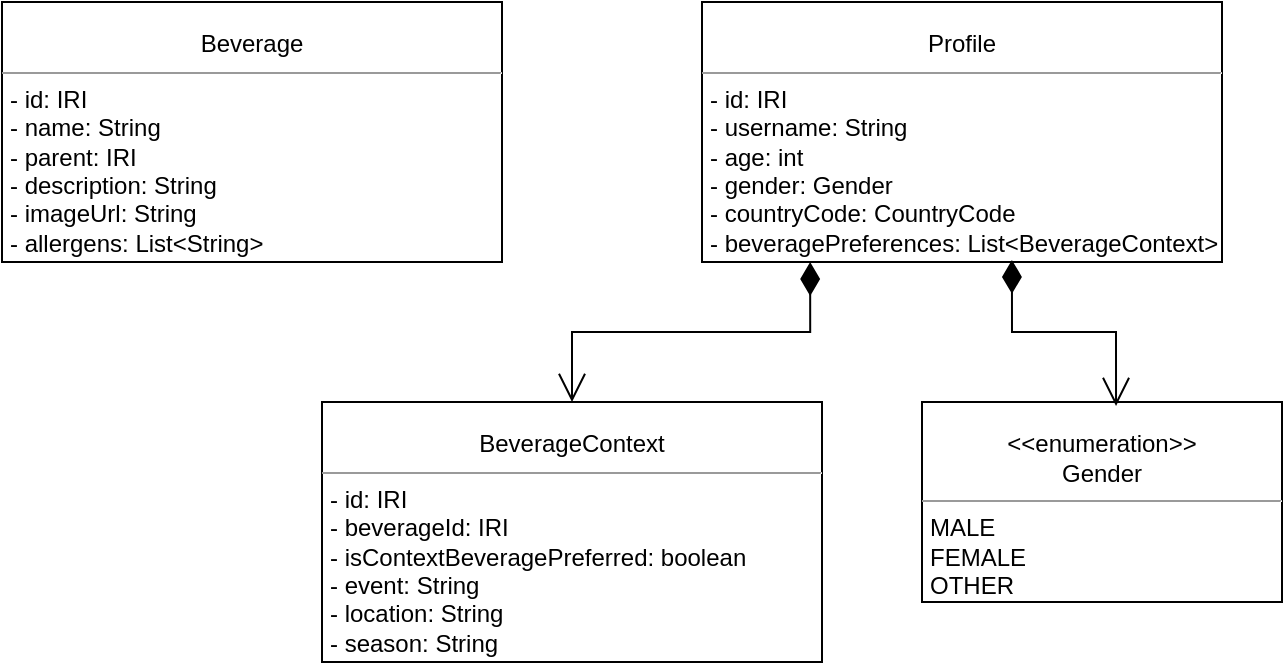 <mxfile version="15.8.3" type="device"><diagram name="Page-1" id="c4acf3e9-155e-7222-9cf6-157b1a14988f"><mxGraphModel dx="1426" dy="-349" grid="1" gridSize="10" guides="1" tooltips="1" connect="1" arrows="1" fold="1" page="1" pageScale="1" pageWidth="827" pageHeight="1169" background="none" math="0" shadow="0"><root><mxCell id="0"/><mxCell id="1" parent="0"/><mxCell id="agIKh_62XYcRRcPzMzJE-1" value="&lt;div align=&quot;center&quot;&gt;&lt;br&gt;&lt;/div&gt;&lt;div align=&quot;center&quot;&gt;Beverage&lt;/div&gt;&lt;hr size=&quot;1&quot;&gt;&lt;p style=&quot;margin: 0px ; margin-left: 4px&quot;&gt;- id: IRI&lt;/p&gt;&lt;p style=&quot;margin: 0px ; margin-left: 4px&quot;&gt;- name: String&lt;/p&gt;&lt;p style=&quot;margin: 0px ; margin-left: 4px&quot;&gt;- parent: IRI&lt;/p&gt;&lt;p style=&quot;margin: 0px ; margin-left: 4px&quot;&gt;- description: String&lt;/p&gt;&lt;p style=&quot;margin: 0px ; margin-left: 4px&quot;&gt;- imageUrl: String&lt;/p&gt;&lt;p style=&quot;margin: 0px ; margin-left: 4px&quot;&gt;- allergens: List&amp;lt;String&amp;gt;&lt;br&gt;&lt;/p&gt;&lt;hr size=&quot;1&quot;&gt;&lt;p style=&quot;margin: 0px ; margin-left: 4px&quot;&gt;&lt;br&gt;&lt;/p&gt;&lt;div&gt;&lt;br&gt;&lt;/div&gt;" style="verticalAlign=top;align=left;overflow=fill;fontSize=12;fontFamily=Helvetica;html=1;rounded=0;shadow=0;comic=0;labelBackgroundColor=none;strokeWidth=1" vertex="1" parent="1"><mxGeometry x="110" y="1200" width="250" height="130" as="geometry"/></mxCell><mxCell id="agIKh_62XYcRRcPzMzJE-2" value="&lt;div align=&quot;center&quot;&gt;&lt;br&gt;&lt;/div&gt;&lt;div align=&quot;center&quot;&gt;BeverageContext&lt;/div&gt;&lt;hr size=&quot;1&quot;&gt;&lt;p style=&quot;margin: 0px ; margin-left: 4px&quot;&gt;- id: IRI&lt;/p&gt;&lt;p style=&quot;margin: 0px ; margin-left: 4px&quot;&gt;- beverageId: IRI&lt;/p&gt;&lt;p style=&quot;margin: 0px ; margin-left: 4px&quot;&gt;- isContextBeveragePreferred: boolean&lt;/p&gt;&lt;p style=&quot;margin: 0px ; margin-left: 4px&quot;&gt;- event: String&lt;/p&gt;&lt;p style=&quot;margin: 0px ; margin-left: 4px&quot;&gt;- location: String&lt;/p&gt;&lt;p style=&quot;margin: 0px ; margin-left: 4px&quot;&gt;- season: String&lt;br&gt;&lt;/p&gt;&lt;hr size=&quot;1&quot;&gt;&lt;p style=&quot;margin: 0px ; margin-left: 4px&quot;&gt;&lt;br&gt;&lt;/p&gt;&lt;div&gt;&lt;br&gt;&lt;/div&gt;" style="verticalAlign=top;align=left;overflow=fill;fontSize=12;fontFamily=Helvetica;html=1;rounded=0;shadow=0;comic=0;labelBackgroundColor=none;strokeWidth=1" vertex="1" parent="1"><mxGeometry x="270" y="1400" width="250" height="130" as="geometry"/></mxCell><mxCell id="agIKh_62XYcRRcPzMzJE-3" value="&lt;div align=&quot;center&quot;&gt;&lt;br&gt;&lt;/div&gt;&lt;div align=&quot;center&quot;&gt;Profile&lt;/div&gt;&lt;hr size=&quot;1&quot;&gt;&lt;p style=&quot;margin: 0px ; margin-left: 4px&quot;&gt;- id: IRI&lt;/p&gt;&lt;p style=&quot;margin: 0px ; margin-left: 4px&quot;&gt;- username: String&lt;/p&gt;&lt;p style=&quot;margin: 0px ; margin-left: 4px&quot;&gt;- age: int&lt;/p&gt;&lt;p style=&quot;margin: 0px ; margin-left: 4px&quot;&gt;- gender: Gender&lt;/p&gt;&lt;p style=&quot;margin: 0px ; margin-left: 4px&quot;&gt;- countryCode: CountryCode&lt;/p&gt;&lt;p style=&quot;margin: 0px ; margin-left: 4px&quot;&gt;- beveragePreferences: List&amp;lt;BeverageContext&amp;gt;&lt;br&gt;&lt;/p&gt;&lt;hr size=&quot;1&quot;&gt;&lt;p style=&quot;margin: 0px ; margin-left: 4px&quot;&gt;&lt;br&gt;&lt;/p&gt;&lt;div&gt;&lt;br&gt;&lt;/div&gt;" style="verticalAlign=top;align=left;overflow=fill;fontSize=12;fontFamily=Helvetica;html=1;rounded=0;shadow=0;comic=0;labelBackgroundColor=none;strokeWidth=1" vertex="1" parent="1"><mxGeometry x="460" y="1200" width="260" height="130" as="geometry"/></mxCell><mxCell id="agIKh_62XYcRRcPzMzJE-4" value="&lt;div align=&quot;center&quot;&gt;&lt;br&gt;&lt;/div&gt;&lt;div align=&quot;center&quot;&gt;&amp;lt;&amp;lt;enumeration&amp;gt;&amp;gt;&lt;br&gt;&lt;/div&gt;&lt;div align=&quot;center&quot;&gt;Gender&lt;/div&gt;&lt;hr size=&quot;1&quot;&gt;&lt;p style=&quot;margin: 0px ; margin-left: 4px&quot;&gt;MALE&lt;/p&gt;&lt;p style=&quot;margin: 0px ; margin-left: 4px&quot;&gt;FEMALE&lt;/p&gt;&lt;p style=&quot;margin: 0px ; margin-left: 4px&quot;&gt;OTHER&lt;br&gt;&lt;/p&gt;&lt;hr size=&quot;1&quot;&gt;&lt;p style=&quot;margin: 0px ; margin-left: 4px&quot;&gt;&lt;br&gt;&lt;/p&gt;&lt;div&gt;&lt;br&gt;&lt;/div&gt;" style="verticalAlign=top;align=left;overflow=fill;fontSize=12;fontFamily=Helvetica;html=1;rounded=0;shadow=0;comic=0;labelBackgroundColor=none;strokeWidth=1" vertex="1" parent="1"><mxGeometry x="570" y="1400" width="180" height="100" as="geometry"/></mxCell><mxCell id="agIKh_62XYcRRcPzMzJE-5" value="" style="endArrow=open;html=1;endSize=12;startArrow=diamondThin;startSize=14;startFill=1;edgeStyle=orthogonalEdgeStyle;align=left;verticalAlign=bottom;rounded=0;exitX=0.208;exitY=1;exitDx=0;exitDy=0;exitPerimeter=0;entryX=0.5;entryY=0;entryDx=0;entryDy=0;" edge="1" parent="1" source="agIKh_62XYcRRcPzMzJE-3" target="agIKh_62XYcRRcPzMzJE-2"><mxGeometry x="-1" y="3" relative="1" as="geometry"><mxPoint x="340" y="1560" as="sourcePoint"/><mxPoint x="500" y="1560" as="targetPoint"/></mxGeometry></mxCell><mxCell id="agIKh_62XYcRRcPzMzJE-6" value="" style="endArrow=open;html=1;endSize=12;startArrow=diamondThin;startSize=14;startFill=1;edgeStyle=orthogonalEdgeStyle;align=left;verticalAlign=bottom;rounded=0;exitX=0.596;exitY=0.992;exitDx=0;exitDy=0;exitPerimeter=0;entryX=0.539;entryY=0.02;entryDx=0;entryDy=0;entryPerimeter=0;" edge="1" parent="1" source="agIKh_62XYcRRcPzMzJE-3" target="agIKh_62XYcRRcPzMzJE-4"><mxGeometry x="-1" y="3" relative="1" as="geometry"><mxPoint x="340" y="1560" as="sourcePoint"/><mxPoint x="500" y="1560" as="targetPoint"/></mxGeometry></mxCell></root></mxGraphModel></diagram></mxfile>